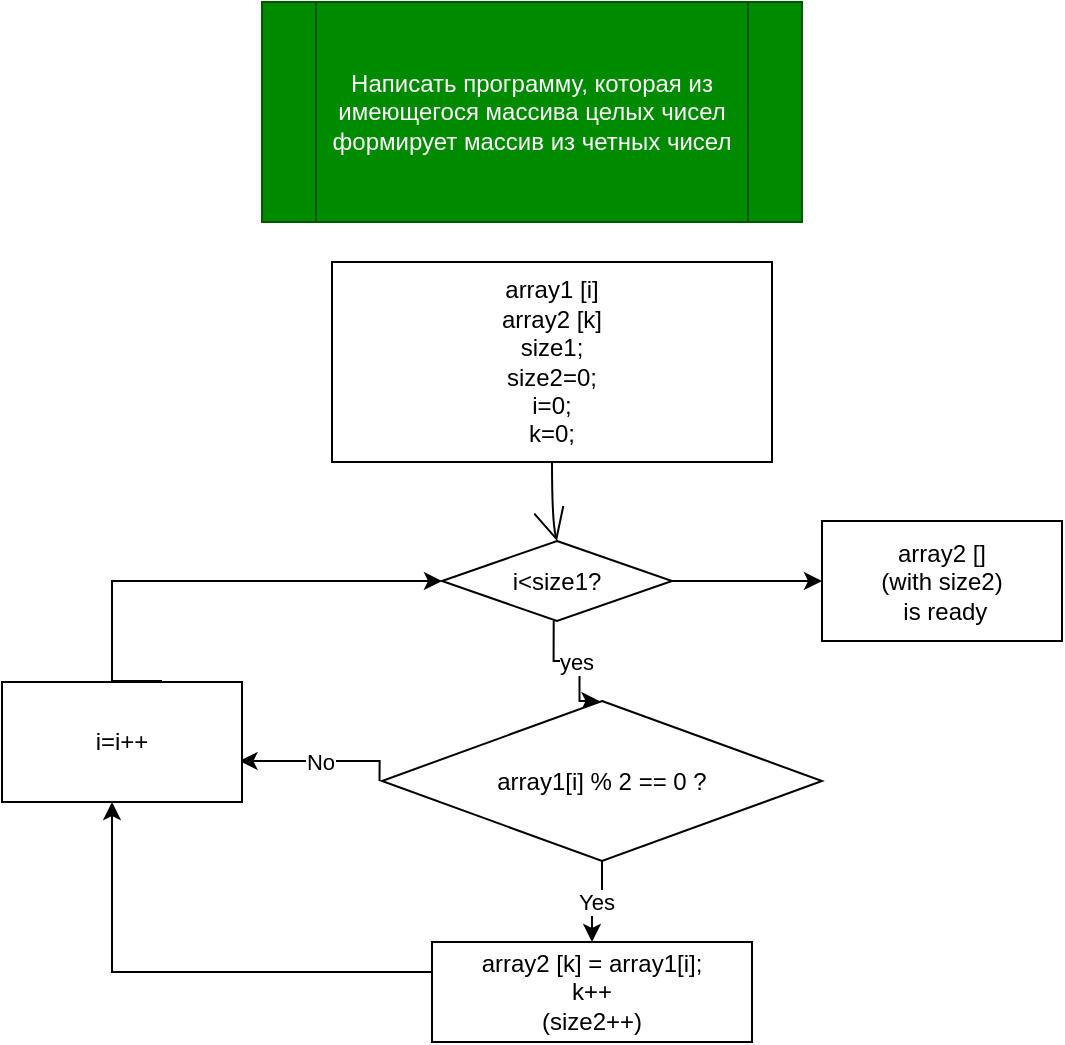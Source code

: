 <mxfile>
    <diagram id="9yFGGxm4OtQj0o3Urrd5" name="Page-1">
        <mxGraphModel dx="2332" dy="1372" grid="1" gridSize="10" guides="1" tooltips="1" connect="1" arrows="1" fold="1" page="1" pageScale="1" pageWidth="827" pageHeight="1169" math="0" shadow="0">
            <root>
                <mxCell id="0"/>
                <mxCell id="1" parent="0"/>
                <mxCell id="2" value="Написать программу, которая из имеющегося массива целых чисел формирует массив из четных чисел" style="shape=process;whiteSpace=wrap;html=1;backgroundOutline=1;hachureGap=4;pointerEvents=0;fillColor=#008a00;fontColor=#ffffff;strokeColor=#005700;" vertex="1" parent="1">
                    <mxGeometry x="-1395" y="-880" width="270" height="110" as="geometry"/>
                </mxCell>
                <mxCell id="3" style="edgeStyle=orthogonalEdgeStyle;rounded=0;orthogonalLoop=1;jettySize=auto;html=1;entryX=0;entryY=0.5;entryDx=0;entryDy=0;" edge="1" parent="1" target="11">
                    <mxGeometry relative="1" as="geometry">
                        <Array as="points">
                            <mxPoint x="-1470" y="-540"/>
                            <mxPoint x="-1470" y="-590"/>
                        </Array>
                        <mxPoint x="-1445" y="-540.5" as="sourcePoint"/>
                        <mxPoint x="-1310" y="-590" as="targetPoint"/>
                    </mxGeometry>
                </mxCell>
                <mxCell id="4" style="edgeStyle=orthogonalEdgeStyle;rounded=0;orthogonalLoop=1;jettySize=auto;html=1;" edge="1" parent="1" source="5" target="14">
                    <mxGeometry relative="1" as="geometry">
                        <mxPoint x="-1470" y="-470" as="targetPoint"/>
                        <Array as="points">
                            <mxPoint x="-1470" y="-395"/>
                        </Array>
                    </mxGeometry>
                </mxCell>
                <mxCell id="5" value="array2 [k] = array1[i];&lt;br&gt;k++&lt;br&gt;(size2++)" style="rounded=0;whiteSpace=wrap;html=1;hachureGap=4;pointerEvents=0;" vertex="1" parent="1">
                    <mxGeometry x="-1310" y="-410" width="160" height="50" as="geometry"/>
                </mxCell>
                <mxCell id="6" value="yes" style="edgeStyle=orthogonalEdgeStyle;rounded=0;orthogonalLoop=1;jettySize=auto;html=1;" edge="1" parent="1">
                    <mxGeometry relative="1" as="geometry">
                        <mxPoint x="-1226.25" y="-530.5" as="targetPoint"/>
                        <Array as="points">
                            <mxPoint x="-1249.25" y="-550.5"/>
                            <mxPoint x="-1236.25" y="-550.5"/>
                            <mxPoint x="-1236.25" y="-530.5"/>
                        </Array>
                        <mxPoint x="-1249.15" y="-570.502" as="sourcePoint"/>
                    </mxGeometry>
                </mxCell>
                <mxCell id="7" value="No" style="edgeStyle=orthogonalEdgeStyle;rounded=0;orthogonalLoop=1;jettySize=auto;html=1;exitX=0;exitY=0.5;exitDx=0;exitDy=0;" edge="1" parent="1">
                    <mxGeometry relative="1" as="geometry">
                        <mxPoint x="-1336.25" y="-490.5" as="sourcePoint"/>
                        <Array as="points">
                            <mxPoint x="-1336.25" y="-500.5"/>
                        </Array>
                        <mxPoint x="-1406.25" y="-500.5" as="targetPoint"/>
                    </mxGeometry>
                </mxCell>
                <mxCell id="8" value="" style="edgeStyle=none;curved=1;rounded=0;orthogonalLoop=1;jettySize=auto;html=1;endArrow=open;startSize=14;endSize=14;sourcePerimeterSpacing=8;targetPerimeterSpacing=8;exitX=0.5;exitY=1;exitDx=0;exitDy=0;entryX=0.5;entryY=0;entryDx=0;entryDy=0;" edge="1" parent="1" source="9" target="11">
                    <mxGeometry relative="1" as="geometry">
                        <mxPoint x="-1234" y="-600" as="targetPoint"/>
                        <Array as="points">
                            <mxPoint x="-1250" y="-620"/>
                        </Array>
                    </mxGeometry>
                </mxCell>
                <mxCell id="9" value="array1 [i]&lt;br&gt;array2 [k]&lt;br&gt;size1;&lt;br&gt;size2=0;&lt;br&gt;i=0;&lt;br&gt;k=0;" style="rounded=0;whiteSpace=wrap;html=1;hachureGap=4;pointerEvents=0;" vertex="1" parent="1">
                    <mxGeometry x="-1360" y="-750" width="220" height="100" as="geometry"/>
                </mxCell>
                <mxCell id="10" value="" style="edgeStyle=orthogonalEdgeStyle;rounded=0;orthogonalLoop=1;jettySize=auto;html=1;" edge="1" parent="1" source="11" target="15">
                    <mxGeometry relative="1" as="geometry"/>
                </mxCell>
                <mxCell id="11" value="&lt;span&gt;i&amp;lt;size1?&lt;/span&gt;" style="rhombus;whiteSpace=wrap;html=1;" vertex="1" parent="1">
                    <mxGeometry x="-1305" y="-610.5" width="115" height="40" as="geometry"/>
                </mxCell>
                <mxCell id="12" value="Yes" style="edgeStyle=orthogonalEdgeStyle;rounded=0;orthogonalLoop=1;jettySize=auto;html=1;entryX=0.5;entryY=0;entryDx=0;entryDy=0;" edge="1" parent="1" source="13" target="5">
                    <mxGeometry relative="1" as="geometry"/>
                </mxCell>
                <mxCell id="13" value="array1[i] % 2 == 0 ?" style="rhombus;whiteSpace=wrap;html=1;" vertex="1" parent="1">
                    <mxGeometry x="-1335" y="-530.5" width="220" height="80" as="geometry"/>
                </mxCell>
                <mxCell id="14" value="i=i++" style="rounded=0;whiteSpace=wrap;html=1;hachureGap=4;pointerEvents=0;" vertex="1" parent="1">
                    <mxGeometry x="-1525" y="-540" width="120" height="60" as="geometry"/>
                </mxCell>
                <mxCell id="15" value="array2 [] &lt;br&gt;(with size2)&lt;br&gt;&amp;nbsp;is ready" style="rounded=0;whiteSpace=wrap;html=1;" vertex="1" parent="1">
                    <mxGeometry x="-1115" y="-620.5" width="120" height="60" as="geometry"/>
                </mxCell>
            </root>
        </mxGraphModel>
    </diagram>
</mxfile>